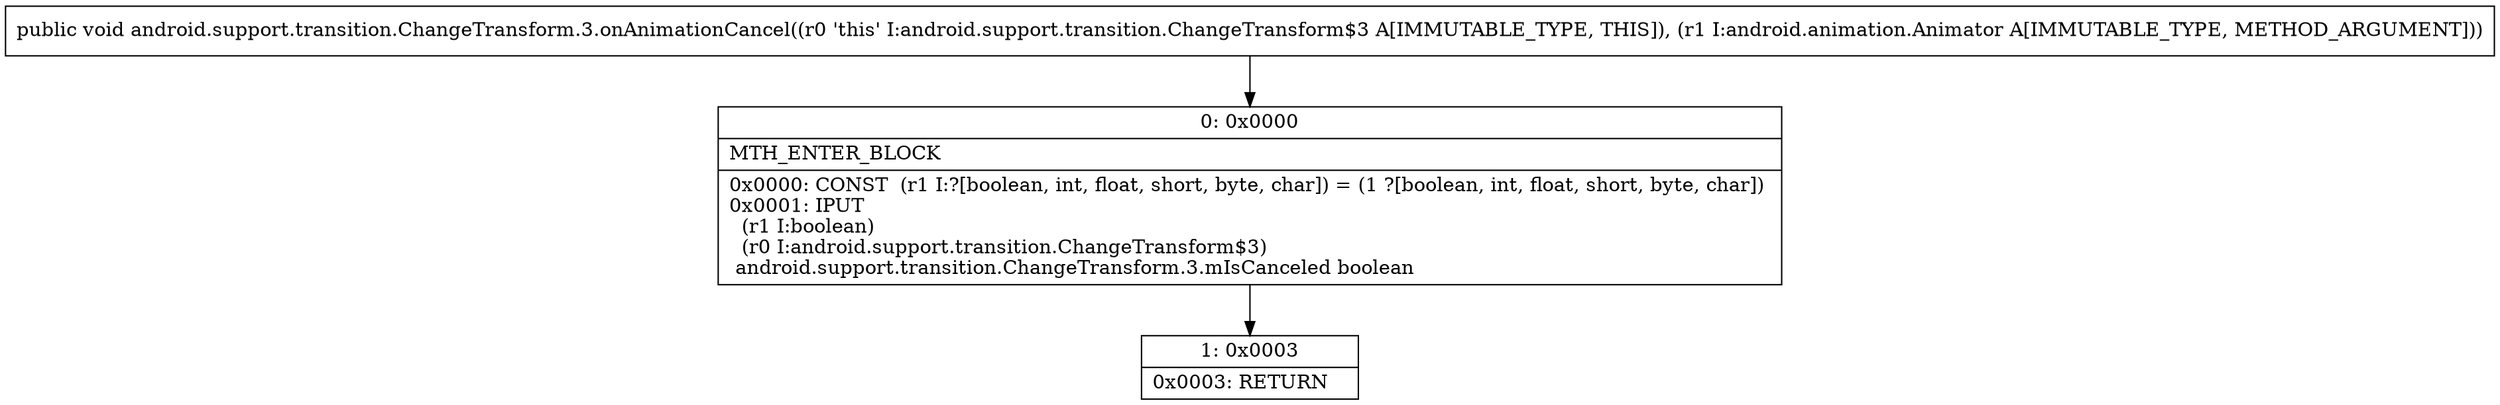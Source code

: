 digraph "CFG forandroid.support.transition.ChangeTransform.3.onAnimationCancel(Landroid\/animation\/Animator;)V" {
Node_0 [shape=record,label="{0\:\ 0x0000|MTH_ENTER_BLOCK\l|0x0000: CONST  (r1 I:?[boolean, int, float, short, byte, char]) = (1 ?[boolean, int, float, short, byte, char]) \l0x0001: IPUT  \l  (r1 I:boolean)\l  (r0 I:android.support.transition.ChangeTransform$3)\l android.support.transition.ChangeTransform.3.mIsCanceled boolean \l}"];
Node_1 [shape=record,label="{1\:\ 0x0003|0x0003: RETURN   \l}"];
MethodNode[shape=record,label="{public void android.support.transition.ChangeTransform.3.onAnimationCancel((r0 'this' I:android.support.transition.ChangeTransform$3 A[IMMUTABLE_TYPE, THIS]), (r1 I:android.animation.Animator A[IMMUTABLE_TYPE, METHOD_ARGUMENT])) }"];
MethodNode -> Node_0;
Node_0 -> Node_1;
}


